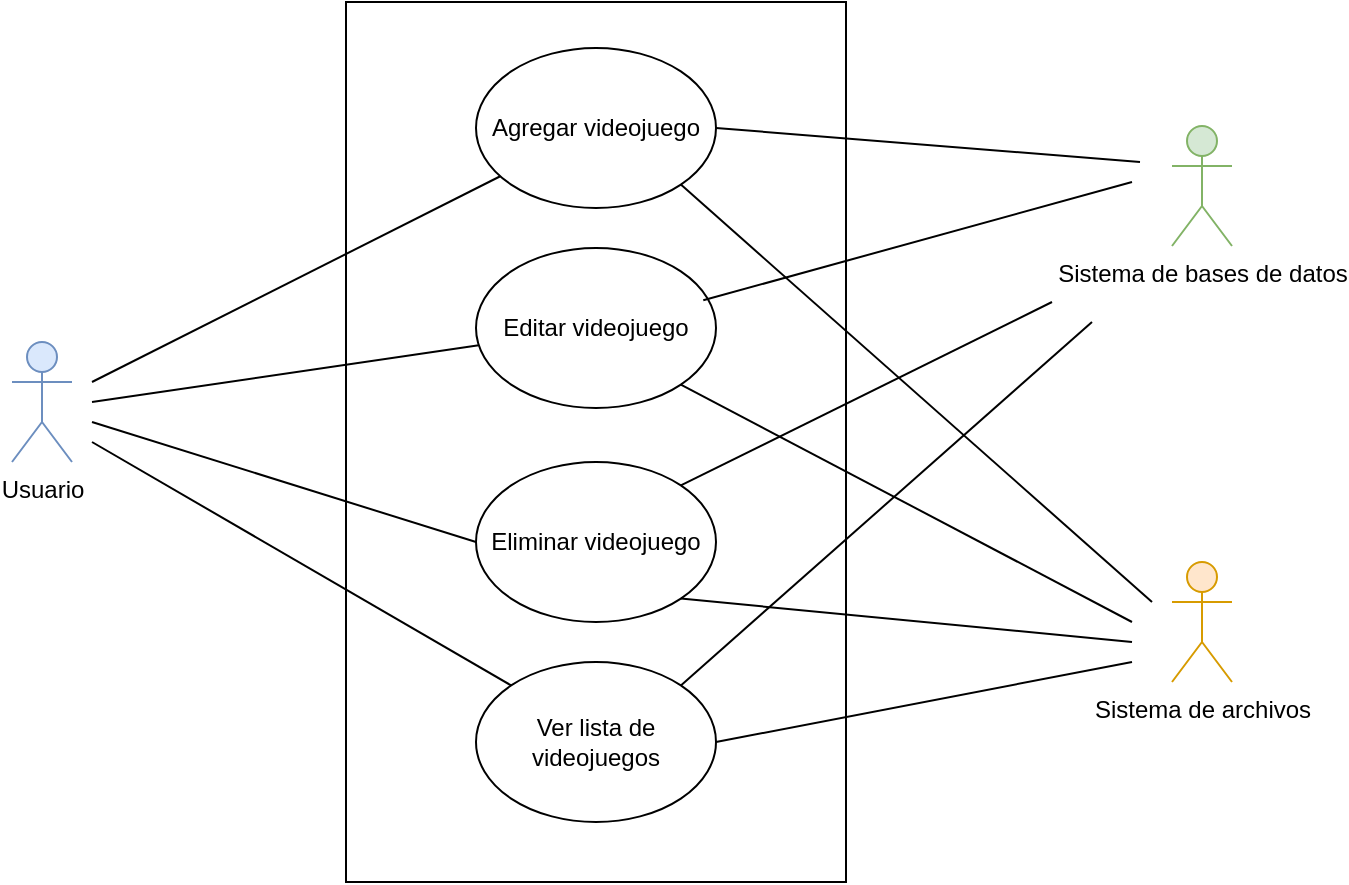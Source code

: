 <mxfile version="26.0.9">
  <diagram name="Page-1" id="WJ9jeUcj0Wiudgir5O6E">
    <mxGraphModel dx="1158" dy="696" grid="1" gridSize="10" guides="1" tooltips="1" connect="1" arrows="1" fold="1" page="1" pageScale="1" pageWidth="827" pageHeight="1169" math="0" shadow="0">
      <root>
        <mxCell id="0" />
        <mxCell id="1" parent="0" />
        <mxCell id="JuqPdNve4gQtESJ3oh5d-1" value="Sistema de bases de datos" style="shape=umlActor;verticalLabelPosition=bottom;verticalAlign=top;html=1;outlineConnect=0;fillColor=#d5e8d4;strokeColor=#82b366;align=center;" vertex="1" parent="1">
          <mxGeometry x="670" y="262" width="30" height="60" as="geometry" />
        </mxCell>
        <mxCell id="JuqPdNve4gQtESJ3oh5d-4" value="Sistema de archivos" style="shape=umlActor;verticalLabelPosition=bottom;verticalAlign=top;html=1;outlineConnect=0;fillColor=#ffe6cc;strokeColor=#d79b00;" vertex="1" parent="1">
          <mxGeometry x="670" y="480" width="30" height="60" as="geometry" />
        </mxCell>
        <mxCell id="JuqPdNve4gQtESJ3oh5d-9" value="Usuario" style="shape=umlActor;verticalLabelPosition=bottom;verticalAlign=top;html=1;outlineConnect=0;fillColor=#dae8fc;strokeColor=#6c8ebf;" vertex="1" parent="1">
          <mxGeometry x="90" y="370" width="30" height="60" as="geometry" />
        </mxCell>
        <mxCell id="JuqPdNve4gQtESJ3oh5d-13" value="" style="rounded=0;whiteSpace=wrap;html=1;direction=south;" vertex="1" parent="1">
          <mxGeometry x="257" y="200" width="250" height="440" as="geometry" />
        </mxCell>
        <mxCell id="JuqPdNve4gQtESJ3oh5d-14" value="Agregar videojuego" style="ellipse;whiteSpace=wrap;html=1;" vertex="1" parent="1">
          <mxGeometry x="322" y="223" width="120" height="80" as="geometry" />
        </mxCell>
        <mxCell id="JuqPdNve4gQtESJ3oh5d-15" value="Editar videojuego" style="ellipse;whiteSpace=wrap;html=1;" vertex="1" parent="1">
          <mxGeometry x="322" y="323" width="120" height="80" as="geometry" />
        </mxCell>
        <mxCell id="JuqPdNve4gQtESJ3oh5d-16" value="Eliminar videojuego" style="ellipse;whiteSpace=wrap;html=1;" vertex="1" parent="1">
          <mxGeometry x="322" y="430" width="120" height="80" as="geometry" />
        </mxCell>
        <mxCell id="JuqPdNve4gQtESJ3oh5d-17" value="Ver lista de videojuegos" style="ellipse;whiteSpace=wrap;html=1;" vertex="1" parent="1">
          <mxGeometry x="322" y="530" width="120" height="80" as="geometry" />
        </mxCell>
        <mxCell id="JuqPdNve4gQtESJ3oh5d-27" value="" style="endArrow=none;html=1;rounded=0;" edge="1" parent="1" target="JuqPdNve4gQtESJ3oh5d-14">
          <mxGeometry relative="1" as="geometry">
            <mxPoint x="130" y="390" as="sourcePoint" />
            <mxPoint x="280" y="343" as="targetPoint" />
          </mxGeometry>
        </mxCell>
        <mxCell id="JuqPdNve4gQtESJ3oh5d-28" value="" style="endArrow=none;html=1;rounded=0;" edge="1" parent="1" target="JuqPdNve4gQtESJ3oh5d-15">
          <mxGeometry relative="1" as="geometry">
            <mxPoint x="130" y="400" as="sourcePoint" />
            <mxPoint x="345" y="298" as="targetPoint" />
          </mxGeometry>
        </mxCell>
        <mxCell id="JuqPdNve4gQtESJ3oh5d-29" value="" style="endArrow=none;html=1;rounded=0;entryX=0;entryY=0.5;entryDx=0;entryDy=0;" edge="1" parent="1" target="JuqPdNve4gQtESJ3oh5d-16">
          <mxGeometry relative="1" as="geometry">
            <mxPoint x="130" y="410" as="sourcePoint" />
            <mxPoint x="334" y="384" as="targetPoint" />
          </mxGeometry>
        </mxCell>
        <mxCell id="JuqPdNve4gQtESJ3oh5d-30" value="" style="endArrow=none;html=1;rounded=0;entryX=0;entryY=0;entryDx=0;entryDy=0;" edge="1" parent="1" target="JuqPdNve4gQtESJ3oh5d-17">
          <mxGeometry relative="1" as="geometry">
            <mxPoint x="130" y="420" as="sourcePoint" />
            <mxPoint x="332" y="480" as="targetPoint" />
          </mxGeometry>
        </mxCell>
        <mxCell id="JuqPdNve4gQtESJ3oh5d-31" value="" style="endArrow=none;html=1;rounded=0;exitX=1;exitY=0.5;exitDx=0;exitDy=0;" edge="1" parent="1" source="JuqPdNve4gQtESJ3oh5d-14">
          <mxGeometry relative="1" as="geometry">
            <mxPoint x="450" y="383" as="sourcePoint" />
            <mxPoint x="654" y="280" as="targetPoint" />
          </mxGeometry>
        </mxCell>
        <mxCell id="JuqPdNve4gQtESJ3oh5d-32" value="" style="endArrow=none;html=1;rounded=0;exitX=0.947;exitY=0.327;exitDx=0;exitDy=0;exitPerimeter=0;" edge="1" parent="1" source="JuqPdNve4gQtESJ3oh5d-15">
          <mxGeometry relative="1" as="geometry">
            <mxPoint x="452" y="273" as="sourcePoint" />
            <mxPoint x="650" y="290" as="targetPoint" />
          </mxGeometry>
        </mxCell>
        <mxCell id="JuqPdNve4gQtESJ3oh5d-33" value="" style="endArrow=none;html=1;rounded=0;exitX=1;exitY=0;exitDx=0;exitDy=0;" edge="1" parent="1" source="JuqPdNve4gQtESJ3oh5d-16">
          <mxGeometry relative="1" as="geometry">
            <mxPoint x="446" y="359" as="sourcePoint" />
            <mxPoint x="610" y="350" as="targetPoint" />
          </mxGeometry>
        </mxCell>
        <mxCell id="JuqPdNve4gQtESJ3oh5d-34" value="" style="endArrow=none;html=1;rounded=0;exitX=1;exitY=0;exitDx=0;exitDy=0;" edge="1" parent="1" source="JuqPdNve4gQtESJ3oh5d-17">
          <mxGeometry relative="1" as="geometry">
            <mxPoint x="434" y="452" as="sourcePoint" />
            <mxPoint x="630" y="360" as="targetPoint" />
          </mxGeometry>
        </mxCell>
        <mxCell id="JuqPdNve4gQtESJ3oh5d-35" value="" style="endArrow=none;html=1;rounded=0;exitX=1;exitY=0.5;exitDx=0;exitDy=0;" edge="1" parent="1" source="JuqPdNve4gQtESJ3oh5d-17">
          <mxGeometry relative="1" as="geometry">
            <mxPoint x="434" y="552" as="sourcePoint" />
            <mxPoint x="650" y="530" as="targetPoint" />
          </mxGeometry>
        </mxCell>
        <mxCell id="JuqPdNve4gQtESJ3oh5d-36" value="" style="endArrow=none;html=1;rounded=0;exitX=1;exitY=1;exitDx=0;exitDy=0;" edge="1" parent="1" source="JuqPdNve4gQtESJ3oh5d-16">
          <mxGeometry relative="1" as="geometry">
            <mxPoint x="452" y="580" as="sourcePoint" />
            <mxPoint x="650" y="520" as="targetPoint" />
          </mxGeometry>
        </mxCell>
        <mxCell id="JuqPdNve4gQtESJ3oh5d-37" value="" style="endArrow=none;html=1;rounded=0;exitX=1;exitY=1;exitDx=0;exitDy=0;" edge="1" parent="1" source="JuqPdNve4gQtESJ3oh5d-15">
          <mxGeometry relative="1" as="geometry">
            <mxPoint x="434" y="508" as="sourcePoint" />
            <mxPoint x="650" y="510" as="targetPoint" />
          </mxGeometry>
        </mxCell>
        <mxCell id="JuqPdNve4gQtESJ3oh5d-38" value="" style="endArrow=none;html=1;rounded=0;exitX=1;exitY=1;exitDx=0;exitDy=0;" edge="1" parent="1" source="JuqPdNve4gQtESJ3oh5d-14">
          <mxGeometry relative="1" as="geometry">
            <mxPoint x="434" y="401" as="sourcePoint" />
            <mxPoint x="660" y="500" as="targetPoint" />
          </mxGeometry>
        </mxCell>
      </root>
    </mxGraphModel>
  </diagram>
</mxfile>
